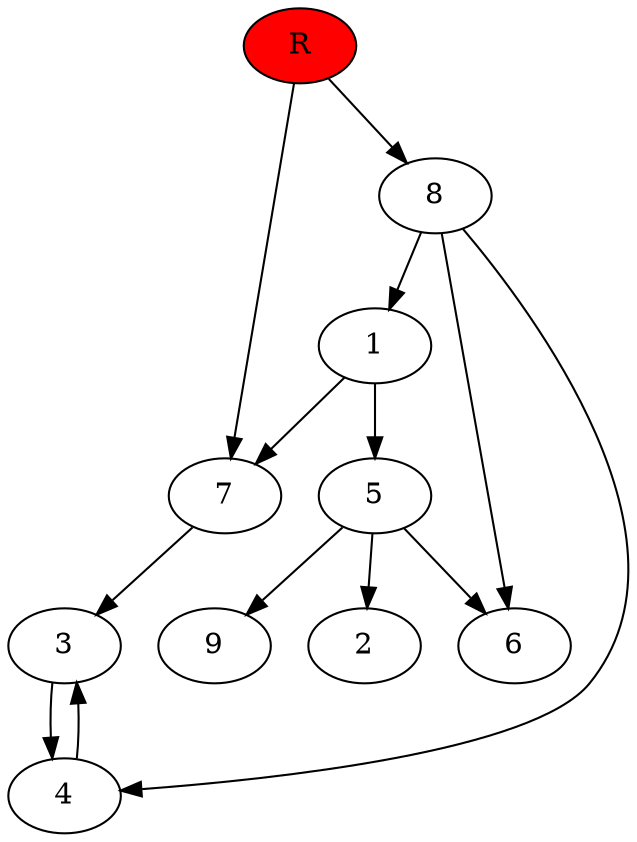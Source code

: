 digraph prb10786 {
	1
	2
	3
	4
	5
	6
	7
	8
	R [fillcolor="#ff0000" style=filled]
	1 -> 5
	1 -> 7
	3 -> 4
	4 -> 3
	5 -> 2
	5 -> 6
	5 -> 9
	7 -> 3
	8 -> 1
	8 -> 4
	8 -> 6
	R -> 7
	R -> 8
}
